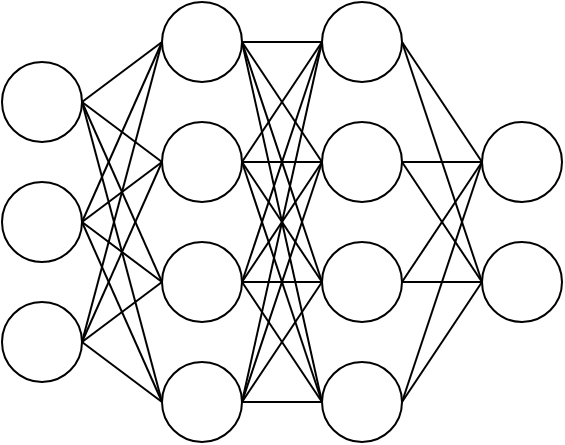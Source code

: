 <mxfile version="24.2.1" type="github">
  <diagram name="페이지-1" id="5I1066BFXKhRPVIUptVn">
    <mxGraphModel dx="794" dy="1106" grid="1" gridSize="10" guides="1" tooltips="1" connect="1" arrows="1" fold="1" page="1" pageScale="1" pageWidth="827" pageHeight="1169" math="0" shadow="0">
      <root>
        <mxCell id="0" />
        <mxCell id="1" parent="0" />
        <mxCell id="RZ0XcXmODbyYGp0ugvFr-2" value="" style="ellipse;whiteSpace=wrap;html=1;aspect=fixed;" parent="1" vertex="1">
          <mxGeometry x="280" y="240" width="40" height="40" as="geometry" />
        </mxCell>
        <mxCell id="RZ0XcXmODbyYGp0ugvFr-3" value="" style="ellipse;whiteSpace=wrap;html=1;aspect=fixed;" parent="1" vertex="1">
          <mxGeometry x="280" y="300" width="40" height="40" as="geometry" />
        </mxCell>
        <mxCell id="RZ0XcXmODbyYGp0ugvFr-4" value="" style="ellipse;whiteSpace=wrap;html=1;aspect=fixed;" parent="1" vertex="1">
          <mxGeometry x="280" y="360" width="40" height="40" as="geometry" />
        </mxCell>
        <mxCell id="RZ0XcXmODbyYGp0ugvFr-5" value="" style="ellipse;whiteSpace=wrap;html=1;aspect=fixed;" parent="1" vertex="1">
          <mxGeometry x="360" y="210" width="40" height="40" as="geometry" />
        </mxCell>
        <mxCell id="RZ0XcXmODbyYGp0ugvFr-6" value="" style="ellipse;whiteSpace=wrap;html=1;aspect=fixed;" parent="1" vertex="1">
          <mxGeometry x="360" y="270" width="40" height="40" as="geometry" />
        </mxCell>
        <mxCell id="RZ0XcXmODbyYGp0ugvFr-7" value="" style="ellipse;whiteSpace=wrap;html=1;aspect=fixed;" parent="1" vertex="1">
          <mxGeometry x="360" y="330" width="40" height="40" as="geometry" />
        </mxCell>
        <mxCell id="RZ0XcXmODbyYGp0ugvFr-8" value="" style="ellipse;whiteSpace=wrap;html=1;aspect=fixed;" parent="1" vertex="1">
          <mxGeometry x="360" y="390" width="40" height="40" as="geometry" />
        </mxCell>
        <mxCell id="RZ0XcXmODbyYGp0ugvFr-9" value="" style="ellipse;whiteSpace=wrap;html=1;aspect=fixed;" parent="1" vertex="1">
          <mxGeometry x="440" y="210" width="40" height="40" as="geometry" />
        </mxCell>
        <mxCell id="RZ0XcXmODbyYGp0ugvFr-10" value="" style="ellipse;whiteSpace=wrap;html=1;aspect=fixed;" parent="1" vertex="1">
          <mxGeometry x="440" y="270" width="40" height="40" as="geometry" />
        </mxCell>
        <mxCell id="RZ0XcXmODbyYGp0ugvFr-11" value="" style="ellipse;whiteSpace=wrap;html=1;aspect=fixed;" parent="1" vertex="1">
          <mxGeometry x="440" y="330" width="40" height="40" as="geometry" />
        </mxCell>
        <mxCell id="RZ0XcXmODbyYGp0ugvFr-12" value="" style="ellipse;whiteSpace=wrap;html=1;aspect=fixed;" parent="1" vertex="1">
          <mxGeometry x="440" y="390" width="40" height="40" as="geometry" />
        </mxCell>
        <mxCell id="RZ0XcXmODbyYGp0ugvFr-13" value="" style="ellipse;whiteSpace=wrap;html=1;aspect=fixed;" parent="1" vertex="1">
          <mxGeometry x="520" y="270" width="40" height="40" as="geometry" />
        </mxCell>
        <mxCell id="RZ0XcXmODbyYGp0ugvFr-46" value="" style="endArrow=none;html=1;rounded=0;entryX=1;entryY=0.5;entryDx=0;entryDy=0;exitX=0;exitY=0.5;exitDx=0;exitDy=0;" parent="1" source="RZ0XcXmODbyYGp0ugvFr-5" target="RZ0XcXmODbyYGp0ugvFr-2" edge="1">
          <mxGeometry width="50" height="50" relative="1" as="geometry">
            <mxPoint x="380" y="590" as="sourcePoint" />
            <mxPoint x="430" y="540" as="targetPoint" />
          </mxGeometry>
        </mxCell>
        <mxCell id="RZ0XcXmODbyYGp0ugvFr-47" value="" style="endArrow=none;html=1;rounded=0;entryX=1;entryY=0.5;entryDx=0;entryDy=0;exitX=0;exitY=0.5;exitDx=0;exitDy=0;" parent="1" source="RZ0XcXmODbyYGp0ugvFr-6" target="RZ0XcXmODbyYGp0ugvFr-2" edge="1">
          <mxGeometry width="50" height="50" relative="1" as="geometry">
            <mxPoint x="370" y="240" as="sourcePoint" />
            <mxPoint x="330" y="270" as="targetPoint" />
          </mxGeometry>
        </mxCell>
        <mxCell id="RZ0XcXmODbyYGp0ugvFr-48" value="" style="endArrow=none;html=1;rounded=0;entryX=1;entryY=0.5;entryDx=0;entryDy=0;exitX=0;exitY=0.5;exitDx=0;exitDy=0;" parent="1" source="RZ0XcXmODbyYGp0ugvFr-7" target="RZ0XcXmODbyYGp0ugvFr-2" edge="1">
          <mxGeometry width="50" height="50" relative="1" as="geometry">
            <mxPoint x="370" y="300" as="sourcePoint" />
            <mxPoint x="330" y="270" as="targetPoint" />
          </mxGeometry>
        </mxCell>
        <mxCell id="RZ0XcXmODbyYGp0ugvFr-49" value="" style="endArrow=none;html=1;rounded=0;entryX=1;entryY=0.5;entryDx=0;entryDy=0;exitX=0;exitY=0.5;exitDx=0;exitDy=0;" parent="1" source="RZ0XcXmODbyYGp0ugvFr-8" target="RZ0XcXmODbyYGp0ugvFr-2" edge="1">
          <mxGeometry width="50" height="50" relative="1" as="geometry">
            <mxPoint x="370" y="360" as="sourcePoint" />
            <mxPoint x="330" y="270" as="targetPoint" />
          </mxGeometry>
        </mxCell>
        <mxCell id="RZ0XcXmODbyYGp0ugvFr-50" value="" style="endArrow=none;html=1;rounded=0;entryX=1;entryY=0.5;entryDx=0;entryDy=0;exitX=0;exitY=0.5;exitDx=0;exitDy=0;" parent="1" source="RZ0XcXmODbyYGp0ugvFr-5" target="RZ0XcXmODbyYGp0ugvFr-3" edge="1">
          <mxGeometry width="50" height="50" relative="1" as="geometry">
            <mxPoint x="380" y="370" as="sourcePoint" />
            <mxPoint x="340" y="280" as="targetPoint" />
          </mxGeometry>
        </mxCell>
        <mxCell id="RZ0XcXmODbyYGp0ugvFr-51" value="" style="endArrow=none;html=1;rounded=0;entryX=1;entryY=0.5;entryDx=0;entryDy=0;exitX=0;exitY=0.5;exitDx=0;exitDy=0;" parent="1" source="RZ0XcXmODbyYGp0ugvFr-6" target="RZ0XcXmODbyYGp0ugvFr-3" edge="1">
          <mxGeometry width="50" height="50" relative="1" as="geometry">
            <mxPoint x="370" y="240" as="sourcePoint" />
            <mxPoint x="330" y="330" as="targetPoint" />
          </mxGeometry>
        </mxCell>
        <mxCell id="RZ0XcXmODbyYGp0ugvFr-52" value="" style="endArrow=none;html=1;rounded=0;entryX=1;entryY=0.5;entryDx=0;entryDy=0;" parent="1" target="RZ0XcXmODbyYGp0ugvFr-3" edge="1">
          <mxGeometry width="50" height="50" relative="1" as="geometry">
            <mxPoint x="360" y="350" as="sourcePoint" />
            <mxPoint x="330" y="330" as="targetPoint" />
          </mxGeometry>
        </mxCell>
        <mxCell id="RZ0XcXmODbyYGp0ugvFr-53" value="" style="endArrow=none;html=1;rounded=0;entryX=1;entryY=0.5;entryDx=0;entryDy=0;exitX=0;exitY=0.5;exitDx=0;exitDy=0;" parent="1" source="RZ0XcXmODbyYGp0ugvFr-8" target="RZ0XcXmODbyYGp0ugvFr-3" edge="1">
          <mxGeometry width="50" height="50" relative="1" as="geometry">
            <mxPoint x="370" y="360" as="sourcePoint" />
            <mxPoint x="330" y="330" as="targetPoint" />
          </mxGeometry>
        </mxCell>
        <mxCell id="RZ0XcXmODbyYGp0ugvFr-54" value="" style="endArrow=none;html=1;rounded=0;entryX=1;entryY=0.5;entryDx=0;entryDy=0;exitX=0;exitY=0.5;exitDx=0;exitDy=0;" parent="1" source="RZ0XcXmODbyYGp0ugvFr-5" target="RZ0XcXmODbyYGp0ugvFr-4" edge="1">
          <mxGeometry width="50" height="50" relative="1" as="geometry">
            <mxPoint x="380" y="370" as="sourcePoint" />
            <mxPoint x="340" y="340" as="targetPoint" />
          </mxGeometry>
        </mxCell>
        <mxCell id="RZ0XcXmODbyYGp0ugvFr-55" value="" style="endArrow=none;html=1;rounded=0;entryX=1;entryY=0.5;entryDx=0;entryDy=0;exitX=0;exitY=0.5;exitDx=0;exitDy=0;" parent="1" source="RZ0XcXmODbyYGp0ugvFr-6" target="RZ0XcXmODbyYGp0ugvFr-4" edge="1">
          <mxGeometry width="50" height="50" relative="1" as="geometry">
            <mxPoint x="390" y="380" as="sourcePoint" />
            <mxPoint x="350" y="350" as="targetPoint" />
          </mxGeometry>
        </mxCell>
        <mxCell id="RZ0XcXmODbyYGp0ugvFr-56" value="" style="endArrow=none;html=1;rounded=0;entryX=1;entryY=0.5;entryDx=0;entryDy=0;exitX=0;exitY=0.5;exitDx=0;exitDy=0;" parent="1" source="RZ0XcXmODbyYGp0ugvFr-7" target="RZ0XcXmODbyYGp0ugvFr-4" edge="1">
          <mxGeometry width="50" height="50" relative="1" as="geometry">
            <mxPoint x="370" y="300" as="sourcePoint" />
            <mxPoint x="330" y="390" as="targetPoint" />
          </mxGeometry>
        </mxCell>
        <mxCell id="RZ0XcXmODbyYGp0ugvFr-57" value="" style="endArrow=none;html=1;rounded=0;entryX=1;entryY=0.5;entryDx=0;entryDy=0;exitX=0;exitY=0.5;exitDx=0;exitDy=0;" parent="1" source="RZ0XcXmODbyYGp0ugvFr-8" target="RZ0XcXmODbyYGp0ugvFr-4" edge="1">
          <mxGeometry width="50" height="50" relative="1" as="geometry">
            <mxPoint x="370" y="360" as="sourcePoint" />
            <mxPoint x="330" y="390" as="targetPoint" />
          </mxGeometry>
        </mxCell>
        <mxCell id="RZ0XcXmODbyYGp0ugvFr-77" value="" style="endArrow=none;html=1;rounded=0;entryX=1;entryY=0.5;entryDx=0;entryDy=0;exitX=0;exitY=0.5;exitDx=0;exitDy=0;" parent="1" source="RZ0XcXmODbyYGp0ugvFr-9" target="RZ0XcXmODbyYGp0ugvFr-5" edge="1">
          <mxGeometry width="50" height="50" relative="1" as="geometry">
            <mxPoint x="380" y="590" as="sourcePoint" />
            <mxPoint x="430" y="540" as="targetPoint" />
          </mxGeometry>
        </mxCell>
        <mxCell id="RZ0XcXmODbyYGp0ugvFr-78" value="" style="endArrow=none;html=1;rounded=0;entryX=1;entryY=0.5;entryDx=0;entryDy=0;exitX=0;exitY=0.5;exitDx=0;exitDy=0;" parent="1" source="RZ0XcXmODbyYGp0ugvFr-10" target="RZ0XcXmODbyYGp0ugvFr-5" edge="1">
          <mxGeometry width="50" height="50" relative="1" as="geometry">
            <mxPoint x="450" y="240" as="sourcePoint" />
            <mxPoint x="410" y="240" as="targetPoint" />
          </mxGeometry>
        </mxCell>
        <mxCell id="RZ0XcXmODbyYGp0ugvFr-79" value="" style="endArrow=none;html=1;rounded=0;entryX=1;entryY=0.5;entryDx=0;entryDy=0;exitX=0;exitY=0.5;exitDx=0;exitDy=0;" parent="1" source="RZ0XcXmODbyYGp0ugvFr-11" target="RZ0XcXmODbyYGp0ugvFr-5" edge="1">
          <mxGeometry width="50" height="50" relative="1" as="geometry">
            <mxPoint x="450" y="300" as="sourcePoint" />
            <mxPoint x="410" y="240" as="targetPoint" />
          </mxGeometry>
        </mxCell>
        <mxCell id="RZ0XcXmODbyYGp0ugvFr-80" value="" style="endArrow=none;html=1;rounded=0;entryX=1;entryY=0.5;entryDx=0;entryDy=0;exitX=0;exitY=0.5;exitDx=0;exitDy=0;" parent="1" source="RZ0XcXmODbyYGp0ugvFr-12" target="RZ0XcXmODbyYGp0ugvFr-5" edge="1">
          <mxGeometry width="50" height="50" relative="1" as="geometry">
            <mxPoint x="450" y="360" as="sourcePoint" />
            <mxPoint x="410" y="240" as="targetPoint" />
          </mxGeometry>
        </mxCell>
        <mxCell id="RZ0XcXmODbyYGp0ugvFr-81" value="" style="endArrow=none;html=1;rounded=0;entryX=1;entryY=0.5;entryDx=0;entryDy=0;exitX=0;exitY=0.5;exitDx=0;exitDy=0;" parent="1" source="RZ0XcXmODbyYGp0ugvFr-9" target="RZ0XcXmODbyYGp0ugvFr-6" edge="1">
          <mxGeometry width="50" height="50" relative="1" as="geometry">
            <mxPoint x="460" y="370" as="sourcePoint" />
            <mxPoint x="420" y="250" as="targetPoint" />
          </mxGeometry>
        </mxCell>
        <mxCell id="RZ0XcXmODbyYGp0ugvFr-82" value="" style="endArrow=none;html=1;rounded=0;entryX=1;entryY=0.5;entryDx=0;entryDy=0;exitX=0;exitY=0.5;exitDx=0;exitDy=0;" parent="1" source="RZ0XcXmODbyYGp0ugvFr-10" target="RZ0XcXmODbyYGp0ugvFr-6" edge="1">
          <mxGeometry width="50" height="50" relative="1" as="geometry">
            <mxPoint x="450" y="240" as="sourcePoint" />
            <mxPoint x="410" y="300" as="targetPoint" />
          </mxGeometry>
        </mxCell>
        <mxCell id="RZ0XcXmODbyYGp0ugvFr-83" value="" style="endArrow=none;html=1;rounded=0;entryX=1;entryY=0.5;entryDx=0;entryDy=0;exitX=0;exitY=0.5;exitDx=0;exitDy=0;" parent="1" source="RZ0XcXmODbyYGp0ugvFr-11" target="RZ0XcXmODbyYGp0ugvFr-6" edge="1">
          <mxGeometry width="50" height="50" relative="1" as="geometry">
            <mxPoint x="450" y="300" as="sourcePoint" />
            <mxPoint x="410" y="300" as="targetPoint" />
          </mxGeometry>
        </mxCell>
        <mxCell id="RZ0XcXmODbyYGp0ugvFr-84" value="" style="endArrow=none;html=1;rounded=0;exitX=0;exitY=0.5;exitDx=0;exitDy=0;" parent="1" source="RZ0XcXmODbyYGp0ugvFr-12" edge="1">
          <mxGeometry width="50" height="50" relative="1" as="geometry">
            <mxPoint x="450" y="360" as="sourcePoint" />
            <mxPoint x="400" y="290" as="targetPoint" />
          </mxGeometry>
        </mxCell>
        <mxCell id="RZ0XcXmODbyYGp0ugvFr-85" value="" style="endArrow=none;html=1;rounded=0;exitX=0;exitY=0.5;exitDx=0;exitDy=0;entryX=1;entryY=0.5;entryDx=0;entryDy=0;" parent="1" source="RZ0XcXmODbyYGp0ugvFr-9" target="RZ0XcXmODbyYGp0ugvFr-7" edge="1">
          <mxGeometry width="50" height="50" relative="1" as="geometry">
            <mxPoint x="450" y="420" as="sourcePoint" />
            <mxPoint x="410" y="300" as="targetPoint" />
          </mxGeometry>
        </mxCell>
        <mxCell id="RZ0XcXmODbyYGp0ugvFr-86" value="" style="endArrow=none;html=1;rounded=0;exitX=0;exitY=0.5;exitDx=0;exitDy=0;entryX=1;entryY=0.5;entryDx=0;entryDy=0;" parent="1" source="RZ0XcXmODbyYGp0ugvFr-10" target="RZ0XcXmODbyYGp0ugvFr-7" edge="1">
          <mxGeometry width="50" height="50" relative="1" as="geometry">
            <mxPoint x="450" y="240" as="sourcePoint" />
            <mxPoint x="410" y="360" as="targetPoint" />
          </mxGeometry>
        </mxCell>
        <mxCell id="RZ0XcXmODbyYGp0ugvFr-87" value="" style="endArrow=none;html=1;rounded=0;exitX=0;exitY=0.5;exitDx=0;exitDy=0;entryX=1;entryY=0.5;entryDx=0;entryDy=0;" parent="1" source="RZ0XcXmODbyYGp0ugvFr-11" target="RZ0XcXmODbyYGp0ugvFr-7" edge="1">
          <mxGeometry width="50" height="50" relative="1" as="geometry">
            <mxPoint x="450" y="300" as="sourcePoint" />
            <mxPoint x="410" y="360" as="targetPoint" />
          </mxGeometry>
        </mxCell>
        <mxCell id="RZ0XcXmODbyYGp0ugvFr-88" value="" style="endArrow=none;html=1;rounded=0;exitX=0;exitY=0.5;exitDx=0;exitDy=0;entryX=1;entryY=0.5;entryDx=0;entryDy=0;" parent="1" source="RZ0XcXmODbyYGp0ugvFr-12" target="RZ0XcXmODbyYGp0ugvFr-7" edge="1">
          <mxGeometry width="50" height="50" relative="1" as="geometry">
            <mxPoint x="450" y="360" as="sourcePoint" />
            <mxPoint x="400" y="340" as="targetPoint" />
          </mxGeometry>
        </mxCell>
        <mxCell id="RZ0XcXmODbyYGp0ugvFr-89" value="" style="endArrow=none;html=1;rounded=0;exitX=0;exitY=0.5;exitDx=0;exitDy=0;entryX=1;entryY=0.5;entryDx=0;entryDy=0;" parent="1" source="RZ0XcXmODbyYGp0ugvFr-9" target="RZ0XcXmODbyYGp0ugvFr-8" edge="1">
          <mxGeometry width="50" height="50" relative="1" as="geometry">
            <mxPoint x="450" y="420" as="sourcePoint" />
            <mxPoint x="410" y="360" as="targetPoint" />
          </mxGeometry>
        </mxCell>
        <mxCell id="RZ0XcXmODbyYGp0ugvFr-90" value="" style="endArrow=none;html=1;rounded=0;exitX=0;exitY=0.5;exitDx=0;exitDy=0;entryX=1;entryY=0.5;entryDx=0;entryDy=0;" parent="1" source="RZ0XcXmODbyYGp0ugvFr-10" target="RZ0XcXmODbyYGp0ugvFr-8" edge="1">
          <mxGeometry width="50" height="50" relative="1" as="geometry">
            <mxPoint x="450" y="240" as="sourcePoint" />
            <mxPoint x="410" y="420" as="targetPoint" />
          </mxGeometry>
        </mxCell>
        <mxCell id="RZ0XcXmODbyYGp0ugvFr-91" value="" style="endArrow=none;html=1;rounded=0;exitX=0;exitY=0.5;exitDx=0;exitDy=0;entryX=1;entryY=0.5;entryDx=0;entryDy=0;" parent="1" source="RZ0XcXmODbyYGp0ugvFr-11" target="RZ0XcXmODbyYGp0ugvFr-8" edge="1">
          <mxGeometry width="50" height="50" relative="1" as="geometry">
            <mxPoint x="450" y="300" as="sourcePoint" />
            <mxPoint x="410" y="420" as="targetPoint" />
          </mxGeometry>
        </mxCell>
        <mxCell id="RZ0XcXmODbyYGp0ugvFr-92" value="" style="endArrow=none;html=1;rounded=0;exitX=0;exitY=0.5;exitDx=0;exitDy=0;entryX=1;entryY=0.5;entryDx=0;entryDy=0;" parent="1" source="RZ0XcXmODbyYGp0ugvFr-12" target="RZ0XcXmODbyYGp0ugvFr-8" edge="1">
          <mxGeometry width="50" height="50" relative="1" as="geometry">
            <mxPoint x="450" y="360" as="sourcePoint" />
            <mxPoint x="410" y="420" as="targetPoint" />
          </mxGeometry>
        </mxCell>
        <mxCell id="RZ0XcXmODbyYGp0ugvFr-93" value="" style="endArrow=none;html=1;rounded=0;exitX=1;exitY=0.5;exitDx=0;exitDy=0;entryX=0;entryY=0.5;entryDx=0;entryDy=0;" parent="1" source="RZ0XcXmODbyYGp0ugvFr-9" target="RZ0XcXmODbyYGp0ugvFr-13" edge="1">
          <mxGeometry width="50" height="50" relative="1" as="geometry">
            <mxPoint x="460" y="370" as="sourcePoint" />
            <mxPoint x="420" y="430" as="targetPoint" />
          </mxGeometry>
        </mxCell>
        <mxCell id="RZ0XcXmODbyYGp0ugvFr-94" value="" style="endArrow=none;html=1;rounded=0;exitX=1;exitY=0.5;exitDx=0;exitDy=0;entryX=0;entryY=0.5;entryDx=0;entryDy=0;" parent="1" source="RZ0XcXmODbyYGp0ugvFr-10" edge="1" target="RZ0XcXmODbyYGp0ugvFr-13">
          <mxGeometry width="50" height="50" relative="1" as="geometry">
            <mxPoint x="490" y="240" as="sourcePoint" />
            <mxPoint x="520" y="320" as="targetPoint" />
          </mxGeometry>
        </mxCell>
        <mxCell id="RZ0XcXmODbyYGp0ugvFr-95" value="" style="endArrow=none;html=1;rounded=0;exitX=1;exitY=0.5;exitDx=0;exitDy=0;entryX=0;entryY=0.5;entryDx=0;entryDy=0;" parent="1" source="RZ0XcXmODbyYGp0ugvFr-11" target="RZ0XcXmODbyYGp0ugvFr-13" edge="1">
          <mxGeometry width="50" height="50" relative="1" as="geometry">
            <mxPoint x="500" y="250" as="sourcePoint" />
            <mxPoint x="540" y="340" as="targetPoint" />
          </mxGeometry>
        </mxCell>
        <mxCell id="RZ0XcXmODbyYGp0ugvFr-96" value="" style="endArrow=none;html=1;rounded=0;exitX=1;exitY=0.5;exitDx=0;exitDy=0;entryX=0;entryY=0.5;entryDx=0;entryDy=0;" parent="1" source="RZ0XcXmODbyYGp0ugvFr-12" target="RZ0XcXmODbyYGp0ugvFr-13" edge="1">
          <mxGeometry width="50" height="50" relative="1" as="geometry">
            <mxPoint x="490" y="360" as="sourcePoint" />
            <mxPoint x="520" y="320" as="targetPoint" />
          </mxGeometry>
        </mxCell>
        <mxCell id="AK04dNZGw6EIwaKkwROE-2" value="" style="ellipse;whiteSpace=wrap;html=1;aspect=fixed;" vertex="1" parent="1">
          <mxGeometry x="520" y="330" width="40" height="40" as="geometry" />
        </mxCell>
        <mxCell id="AK04dNZGw6EIwaKkwROE-3" value="" style="endArrow=none;html=1;rounded=0;exitX=1;exitY=0.5;exitDx=0;exitDy=0;entryX=0;entryY=0.5;entryDx=0;entryDy=0;" edge="1" parent="1" source="RZ0XcXmODbyYGp0ugvFr-9" target="AK04dNZGw6EIwaKkwROE-2">
          <mxGeometry width="50" height="50" relative="1" as="geometry">
            <mxPoint x="460" y="370" as="sourcePoint" />
            <mxPoint x="420" y="430" as="targetPoint" />
          </mxGeometry>
        </mxCell>
        <mxCell id="AK04dNZGw6EIwaKkwROE-4" value="" style="endArrow=none;html=1;rounded=0;exitX=1;exitY=0.5;exitDx=0;exitDy=0;entryX=0;entryY=0.5;entryDx=0;entryDy=0;" edge="1" parent="1" source="RZ0XcXmODbyYGp0ugvFr-10" target="AK04dNZGw6EIwaKkwROE-2">
          <mxGeometry width="50" height="50" relative="1" as="geometry">
            <mxPoint x="490" y="300" as="sourcePoint" />
            <mxPoint x="530" y="290" as="targetPoint" />
          </mxGeometry>
        </mxCell>
        <mxCell id="AK04dNZGw6EIwaKkwROE-5" value="" style="endArrow=none;html=1;rounded=0;exitX=1;exitY=0.5;exitDx=0;exitDy=0;entryX=0;entryY=0.5;entryDx=0;entryDy=0;" edge="1" parent="1" source="RZ0XcXmODbyYGp0ugvFr-11" target="AK04dNZGw6EIwaKkwROE-2">
          <mxGeometry width="50" height="50" relative="1" as="geometry">
            <mxPoint x="490" y="360" as="sourcePoint" />
            <mxPoint x="530" y="290" as="targetPoint" />
          </mxGeometry>
        </mxCell>
        <mxCell id="AK04dNZGw6EIwaKkwROE-6" value="" style="endArrow=none;html=1;rounded=0;exitX=1;exitY=0.5;exitDx=0;exitDy=0;entryX=0;entryY=0.5;entryDx=0;entryDy=0;" edge="1" parent="1" source="RZ0XcXmODbyYGp0ugvFr-12" target="AK04dNZGw6EIwaKkwROE-2">
          <mxGeometry width="50" height="50" relative="1" as="geometry">
            <mxPoint x="490" y="420" as="sourcePoint" />
            <mxPoint x="530" y="290" as="targetPoint" />
          </mxGeometry>
        </mxCell>
      </root>
    </mxGraphModel>
  </diagram>
</mxfile>
